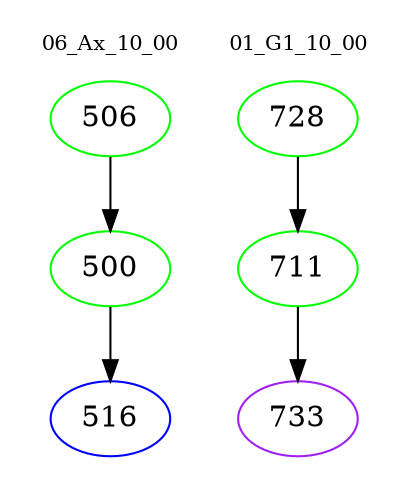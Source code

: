 digraph{
subgraph cluster_0 {
color = white
label = "06_Ax_10_00";
fontsize=10;
T0_506 [label="506", color="green"]
T0_506 -> T0_500 [color="black"]
T0_500 [label="500", color="green"]
T0_500 -> T0_516 [color="black"]
T0_516 [label="516", color="blue"]
}
subgraph cluster_1 {
color = white
label = "01_G1_10_00";
fontsize=10;
T1_728 [label="728", color="green"]
T1_728 -> T1_711 [color="black"]
T1_711 [label="711", color="green"]
T1_711 -> T1_733 [color="black"]
T1_733 [label="733", color="purple"]
}
}
